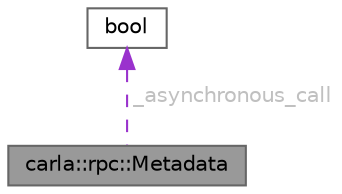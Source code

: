 digraph "carla::rpc::Metadata"
{
 // INTERACTIVE_SVG=YES
 // LATEX_PDF_SIZE
  bgcolor="transparent";
  edge [fontname=Helvetica,fontsize=10,labelfontname=Helvetica,labelfontsize=10];
  node [fontname=Helvetica,fontsize=10,shape=box,height=0.2,width=0.4];
  Node1 [id="Node000001",label="carla::rpc::Metadata",height=0.2,width=0.4,color="gray40", fillcolor="grey60", style="filled", fontcolor="black",tooltip="Metadata of an RPC function call."];
  Node2 -> Node1 [id="edge1_Node000001_Node000002",dir="back",color="darkorchid3",style="dashed",tooltip=" ",label=" _asynchronous_call",fontcolor="grey" ];
  Node2 [id="Node000002",label="bool",height=0.2,width=0.4,color="gray40", fillcolor="white", style="filled",tooltip=" "];
}
